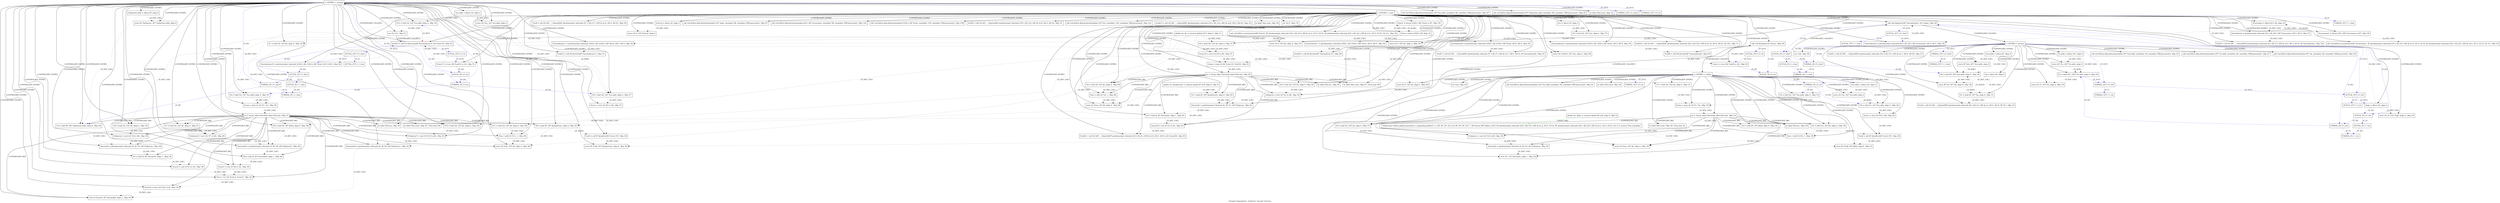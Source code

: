 digraph "Program Dependency  Graph for 'encrypt' function" {
	label="Program Dependency  Graph for 'encrypt' function";

	Node0x7fc42e00bd40 [shape=record,label="{global var: @key = common global i8* null, align 8, !dbg !0}"];
	Node0x7fc42e00bd40 -> Node0x7fc42e010a10[style=dotted,label = "{D_DEF_USE}" ];
	Node0x7fc42e00bd40 -> Node0x7fc42e00e990[style=dotted,label = "{D_DEF_USE}" ];
	Node0x7fc42e00bd40 -> Node0x7fc42e00e520[style=dotted,label = "{D_DEF_USE}" ];
	Node0x7fc42e00bd40 -> Node0x7fc42e00bf80[style=dashed, color="green", label ="{ANNO_VAR}"];
	Node0x7fc42e00bdf0 [shape=record,label="{global var: @i = common global i32 0, align 4, !dbg !11}"];
	Node0x7fc42e00bdf0 -> Node0x7fc42e0148d0[style=dotted,label = "{D_DEF_USE}" ];
	Node0x7fc42e00bdf0 -> Node0x7fc42e014750[style=dotted,label = "{D_DEF_USE}" ];
	Node0x7fc42e00bdf0 -> Node0x7fc42e014260[style=dotted,label = "{D_DEF_USE}" ];
	Node0x7fc42e00bdf0 -> Node0x7fc42e013d90[style=dotted,label = "{D_DEF_USE}" ];
	Node0x7fc42e00bdf0 -> Node0x7fc42e013c30[style=dotted,label = "{D_DEF_USE}" ];
	Node0x7fc42e00bdf0 -> Node0x7fc42e011570[style=dotted,label = "{D_DEF_USE}" ];
	Node0x7fc42e00bdf0 -> Node0x7fc42e011410[style=dotted,label = "{D_DEF_USE}" ];
	Node0x7fc42e00bdf0 -> Node0x7fc42e0110c0[style=dotted,label = "{D_DEF_USE}" ];
	Node0x7fc42e00bdf0 -> Node0x7fc42e010ac0[style=dotted,label = "{D_DEF_USE}" ];
	Node0x7fc42e00bdf0 -> Node0x7fc42e010680[style=dotted,label = "{D_DEF_USE}" ];
	Node0x7fc42e00bdf0 -> Node0x7fc42e0102f0[style=dotted,label = "{D_DEF_USE}" ];
	Node0x7fc42e00bdf0 -> Node0x7fc42e010190[style=dotted,label = "{D_DEF_USE}" ];
	Node0x7fc42e00bdf0 -> Node0x7fc42e00ef30[style=dotted,label = "{D_DEF_USE}" ];
	Node0x7fc42e00bdf0 -> Node0x7fc42e00edd0[style=dotted,label = "{D_DEF_USE}" ];
	Node0x7fc42e00bdf0 -> Node0x7fc42e00ea40[style=dotted,label = "{D_DEF_USE}" ];
	Node0x7fc42e00bdf0 -> Node0x7fc42e00e6b0[style=dotted,label = "{D_DEF_USE}" ];
	Node0x7fc42e00bdf0 -> Node0x7fc42e00c810[style=dotted,label = "{D_DEF_USE}" ];
	Node0x7fc42e00bea0 [shape=record,label="{global var: @ciphertext = common global i8* null, align 8, !dbg !9}"];
	Node0x7fc42e00bea0 -> Node0x7fc42e0141b0[style=dotted,label = "{D_DEF_USE}" ];
	Node0x7fc42e00bea0 -> Node0x7fc42e011010[style=dotted,label = "{D_DEF_USE}" ];
	Node0x7fc42e00bea0 -> Node0x7fc42e0100c0[style=dotted,label = "{D_DEF_USE}" ];
	Node0x7fc42e00bf80 [shape=record,label="{Global Anno: @llvm.global.annotations = appending global [1 x \{ i8*, i8*, i8*, i32 \}] [\{ i8*, i8*, i8*, i32 \} \{ i8* bitcast (i8** @key to i8*), i8* getelementptr inbounds ([10 x i8], [10 x i8]* @.str.2, i32 0, i32 0), i8* getelementptr inbounds ([22 x i8], [22 x i8]* @.str.3, i32 0, i32 0), i32 5 \}], section \"llvm.metadata\"}"];
	Node0x7fc42e00c1c0 [shape=record,label="{\<\<ENTRY\>\> greeter}"];
	Node0x7fc42e00c1c0 -> Node0x7fc42e00c220[label = "{CONTROLDEP_ENTRY}"];
	Node0x7fc42e00c1c0 -> Node0x7fc42e00c2d0[label = "{CONTROLDEP_ENTRY}"];
	Node0x7fc42e00c1c0 -> Node0x7fc42e00c3c0[label = "{CONTROLDEP_ENTRY}"];
	Node0x7fc42e00c1c0 -> Node0x7fc42e00c490[label = "{CONTROLDEP_ENTRY}"];
	Node0x7fc42e00c1c0 -> Node0x7fc42e00c540[label = "{CONTROLDEP_ENTRY}"];
	Node0x7fc42e00c1c0 -> Node0x7fc42e00c5f0[label = "{CONTROLDEP_ENTRY}"];
	Node0x7fc42e00c1c0 -> Node0x7fc42e00c6b0[label = "{CONTROLDEP_ENTRY}"];
	Node0x7fc42e00c1c0 -> Node0x7fc42e00c760[label = "{CONTROLDEP_ENTRY}"];
	Node0x7fc42e00c1c0 -> Node0x7fc42e00c8c0[label = "{CONTROLDEP_ENTRY}"];
	Node0x7fc42e00c1c0 -> Node0x7fc42e00c950[label = "{CONTROLDEP_ENTRY}"];
	Node0x7fc42e00c1c0 -> Node0x7fc42e00ca20[label = "{CONTROLDEP_ENTRY}"];
	Node0x7fc42e00c1c0 -> Node0x7fc42e00cad0[label = "{CONTROLDEP_ENTRY}"];
	Node0x7fc42e00c1c0 -> Node0x7fc42e00cb80[label = "{CONTROLDEP_ENTRY}"];
	Node0x7fc42e00c1c0 -> Node0x7fc42e00cc30[label = "{CONTROLDEP_ENTRY}"];
	Node0x7fc42e00c1c0 -> Node0x7fc42e00cd00[label = "{CONTROLDEP_ENTRY}"];
	Node0x7fc42e00c1c0 -> Node0x7fc42e00cdb0[label = "{CONTROLDEP_ENTRY}"];
	Node0x7fc42e00c1c0 -> Node0x7fc42e00ce80[style=dashed, color="blue", label="{P_IN}"];
	Node0x7fc42e00c1c0 -> Node0x7fc42e00d170[style=dashed, color="blue", label="{P_OUT}"];
	Node0x7fc42e00c1c0 -> Node0x7fc42e00d440[style=dashed, color="blue", label="{P_IN}"];
	Node0x7fc42e00c1c0 -> Node0x7fc42e00d710[style=dashed, color="blue", label="{P_OUT}"];
	Node0x7fc42e00c220 [shape=record,label="{  %str.addr = alloca i8*, align 8}"];
	Node0x7fc42e00c220 -> Node0x7fc42e00c8c0[style=dotted,label = "{D_DEF_USE}" ];
	Node0x7fc42e00c220 -> Node0x7fc42e00c490[style=dotted,label = "{D_DEF_USE}" ];
	Node0x7fc42e00c2d0 [shape=record,label="{  %s.addr = alloca i32*, align 8}"];
	Node0x7fc42e00c2d0 -> Node0x7fc42e00cc30[style=dotted,label = "{D_DEF_USE}" ];
	Node0x7fc42e00c2d0 -> Node0x7fc42e00c5f0[style=dotted,label = "{D_DEF_USE}" ];
	Node0x7fc42e00c3c0 [shape=record,label="{  %p = alloca i8*, align 8}"];
	Node0x7fc42e00c3c0 -> Node0x7fc42e00ca20[style=dotted,label = "{D_DEF_USE}" ];
	Node0x7fc42e00c3c0 -> Node0x7fc42e00c950[style=dotted,label = "{D_DEF_USE}" ];
	Node0x7fc42e00c490 [shape=record,label="{  store i8* %str, i8** %str.addr, align 8}"];
	Node0x7fc42e00c490 -> Node0x7fc42e00c8c0[style=dotted,label = "{D_RAW}" ];
	Node0x7fc42e00c540 [shape=record,label="{  call void @llvm.dbg.declare(metadata i8** %str.addr, metadata !24, metadata !DIExpression()), !dbg !25}"];
	Node0x7fc42e00c5f0 [shape=record,label="{  store i32* %s, i32** %s.addr, align 8}"];
	Node0x7fc42e00c5f0 -> Node0x7fc42e00cc30[style=dotted,label = "{D_RAW}" ];
	Node0x7fc42e00c6b0 [shape=record,label="{  call void @llvm.dbg.declare(metadata i32** %s.addr, metadata !26, metadata !DIExpression()), !dbg !27}"];
	Node0x7fc42e00c760 [shape=record,label="{  call void @llvm.dbg.declare(metadata i8** %p, metadata !28, metadata !DIExpression()), !dbg !29}"];
	Node0x7fc42e00c810 [shape=record,label="{  store i32 0, i32* @i, align 4, !dbg !28}"];
	Node0x7fc42e00c8c0 [shape=record,label="{  %0 = load i8*, i8** %str.addr, align 8, !dbg !30}"];
	Node0x7fc42e00c8c0 -> Node0x7fc42e00c950[style=dotted,label = "{D_DEF_USE}" ];
	Node0x7fc42e00c950 [shape=record,label="{  store i8* %0, i8** %p, align 8, !dbg !29}"];
	Node0x7fc42e00c950 -> Node0x7fc42e00ca20[style=dotted,label = "{D_RAW}" ];
	Node0x7fc42e00ca20 [shape=record,label="{  %1 = load i8*, i8** %p, align 8, !dbg !31}"];
	Node0x7fc42e00ca20 -> Node0x7fc42e00cad0[style=dotted,label = "{D_DEF_USE}" ];
	Node0x7fc42e00ca20 -> Node0x7fc42e00c8c0[style=dotted,label = "{D_ALIAS}" ];
	Node0x7fc42e00cad0 [shape=record,label="{  %call = call i32 (i8*, ...) @printf(i8* getelementptr inbounds ([4 x i8], [4 x i8]* @.str, i64 0, i64 0), i8* %1), !dbg !32}"];
	Node0x7fc42e00cb80 [shape=record,label="{  %call1 = call i32 (i8*, ...) @printf(i8* getelementptr inbounds ([12 x i8], [12 x i8]* @.str.1, i64 0, i64 0)), !dbg !33}"];
	Node0x7fc42e00cc30 [shape=record,label="{  %2 = load i32*, i32** %s.addr, align 8, !dbg !34}"];
	Node0x7fc42e00cc30 -> Node0x7fc42e00d710[style=dashed, color="blue", label="{P_OUT}"];
	Node0x7fc42e00cc30 -> Node0x7fc42e00cd00[style=dotted,label = "{D_DEF_USE}" ];
	Node0x7fc42e00cd00 [shape=record,label="{  store i32 15, i32* %2, align 4, !dbg !35}"];
	Node0x7fc42e00cdb0 [shape=record,label="{  ret void, !dbg !36}"];
	Node0x7fc42e00cdb0 -> Node0x7fc42e0130a0[label = "{CONTROLDEP_CALLRET}"];
	Node0x7fc42e00ce80 [shape=record,label="{FORMAL_IN \| 0 \| char*}"];
	Node0x7fc42e00ce80 -> Node0x7fc42e00c8c0[style=dashed, color="blue", label="{P_IN}"];
	Node0x7fc42e00ce80 -> Node0x7fc42e00cfb0[style=dashed, color="blue", label="{P_F}"];
	Node0x7fc42e00cfb0 [shape=record,label="{FORMAL_IN \| 1 \| char}"];
	Node0x7fc42e00d170 [shape=record,label="{FORMAL_OUT \| 0 \| char*}"];
	Node0x7fc42e00d170 -> Node0x7fc42e00d280[style=dashed, color="blue", label="{P_F}"];
	Node0x7fc42e00d280 [shape=record,label="{FORMAL_OUT \| 1 \| char}"];
	Node0x7fc42e00d440 [shape=record,label="{FORMAL_IN \| 0 \| int*}"];
	Node0x7fc42e00d440 -> Node0x7fc42e00cc30[style=dashed, color="blue", label="{P_IN}"];
	Node0x7fc42e00d440 -> Node0x7fc42e00d550[style=dashed, color="blue", label="{P_F}"];
	Node0x7fc42e00d550 [shape=record,label="{FORMAL_IN \| 1 \| int}"];
	Node0x7fc42e00d710 [shape=record,label="{FORMAL_OUT \| 0 \| int*}"];
	Node0x7fc42e00d710 -> Node0x7fc42e015880[style=dashed, color="blue", label="{P_OUT}"];
	Node0x7fc42e00d710 -> Node0x7fc42e00d820[style=dashed, color="blue", label="{P_F}"];
	Node0x7fc42e00d820 [shape=record,label="{FORMAL_OUT \| 1 \| int}"];
	Node0x7fc42e00ded0 [shape=record,label="{\<\<ENTRY\>\> initkey}"];
	Node0x7fc42e00ded0 -> Node0x7fc42e00df30[label = "{CONTROLDEP_ENTRY}"];
	Node0x7fc42e00ded0 -> Node0x7fc42e00dff0[label = "{CONTROLDEP_ENTRY}"];
	Node0x7fc42e00ded0 -> Node0x7fc42e00e0b0[label = "{CONTROLDEP_ENTRY}"];
	Node0x7fc42e00ded0 -> Node0x7fc42e00e170[label = "{CONTROLDEP_ENTRY}"];
	Node0x7fc42e00ded0 -> Node0x7fc42e00e3b0[label = "{CONTROLDEP_ENTRY}"];
	Node0x7fc42e00ded0 -> Node0x7fc42e00e460[label = "{CONTROLDEP_ENTRY}"];
	Node0x7fc42e00ded0 -> Node0x7fc42e00e520[label = "{CONTROLDEP_ENTRY}"];
	Node0x7fc42e00ded0 -> Node0x7fc42e00c810[label = "{CONTROLDEP_ENTRY}"];
	Node0x7fc42e00ded0 -> Node0x7fc42e00e600[label = "{CONTROLDEP_ENTRY}"];
	Node0x7fc42e00ded0 -> Node0x7fc42e00e6b0[label = "{CONTROLDEP_ENTRY}"];
	Node0x7fc42e00ded0 -> Node0x7fc42e00e760[label = "{CONTROLDEP_ENTRY}"];
	Node0x7fc42e00ded0 -> Node0x7fc42e00e830[label = "{CONTROLDEP_ENTRY}"];
	Node0x7fc42e00ded0 -> Node0x7fc42e00e8e0[label = "{CONTROLDEP_ENTRY}"];
	Node0x7fc42e00ded0 -> Node0x7fc42e00e990[label = "{CONTROLDEP_ENTRY}"];
	Node0x7fc42e00ded0 -> Node0x7fc42e00ea40[label = "{CONTROLDEP_ENTRY}"];
	Node0x7fc42e00ded0 -> Node0x7fc42e00eb30[label = "{CONTROLDEP_ENTRY}"];
	Node0x7fc42e00ded0 -> Node0x7fc42e00ebc0[label = "{CONTROLDEP_ENTRY}"];
	Node0x7fc42e00ded0 -> Node0x7fc42e00ec70[label = "{CONTROLDEP_ENTRY}"];
	Node0x7fc42e00ded0 -> Node0x7fc42e00ed20[label = "{CONTROLDEP_ENTRY}"];
	Node0x7fc42e00ded0 -> Node0x7fc42e00edd0[label = "{CONTROLDEP_ENTRY}"];
	Node0x7fc42e00ded0 -> Node0x7fc42e00ee80[label = "{CONTROLDEP_ENTRY}"];
	Node0x7fc42e00ded0 -> Node0x7fc42e00ef30[label = "{CONTROLDEP_ENTRY}"];
	Node0x7fc42e00ded0 -> Node0x7fc42e00f020[label = "{CONTROLDEP_ENTRY}"];
	Node0x7fc42e00ded0 -> Node0x7fc42e00f0b0[label = "{CONTROLDEP_ENTRY}"];
	Node0x7fc42e00ded0 -> Node0x7fc42e00f180[style=dashed, color="blue", label="{P_IN}"];
	Node0x7fc42e00ded0 -> Node0x7fc42e00f350[style=dashed, color="blue", label="{P_OUT}"];
	Node0x7fc42e00df30 [shape=record,label="{  %sz.addr = alloca i32, align 4}"];
	Node0x7fc42e00df30 -> Node0x7fc42e00e170[style=dotted,label = "{D_DEF_USE}" ];
	Node0x7fc42e00df30 -> Node0x7fc42e00dff0[style=dotted,label = "{D_DEF_USE}" ];
	Node0x7fc42e00df30 -> Node0x7fc42e00e760[style=dotted,label = "{D_DEF_USE}" ];
	Node0x7fc42e00dff0 [shape=record,label="{  store i32 %sz, i32* %sz.addr, align 4}"];
	Node0x7fc42e00dff0 -> Node0x7fc42e00e170[style=dotted,label = "{D_RAW}" ];
	Node0x7fc42e00e0b0 [shape=record,label="{  call void @llvm.dbg.declare(metadata i32* %sz.addr, metadata !40, metadata !DIExpression()), !dbg !41}"];
	Node0x7fc42e00e170 [shape=record,label="{  %0 = load i32, i32* %sz.addr, align 4, !dbg !25}"];
	Node0x7fc42e00e170 -> Node0x7fc42e00e3b0[style=dotted,label = "{D_DEF_USE}" ];
	Node0x7fc42e00e230 [shape=record,label="{  store i32 %sz, i32* %sz.addr, align 4}"];
	Node0x7fc42e00e230 -> Node0x7fc42e00fea0[style=dotted,label = "{D_RAW}" ];
	Node0x7fc42e00e2f0 [shape=record,label="{  call void @llvm.dbg.declare(metadata i32* %sz.addr, metadata !66, metadata !DIExpression()), !dbg !67}"];
	Node0x7fc42e00e3b0 [shape=record,label="{  %conv = sext i32 %0 to i64, !dbg !25}"];
	Node0x7fc42e00e3b0 -> Node0x7fc42e00e460[style=dotted,label = "{D_DEF_USE}" ];
	Node0x7fc42e00e460 [shape=record,label="{  %call = call i8* @malloc(i64 %conv) #5, !dbg !26}"];
	Node0x7fc42e00e460 -> Node0x7fc42e00e520[style=dotted,label = "{D_DEF_USE}" ];
	Node0x7fc42e00e520 [shape=record,label="{  store i8* %call, i8** @key, align 8, !dbg !27}"];
	Node0x7fc42e00e600 [shape=record,label="{  br label %for.cond, !dbg !30}"];
	Node0x7fc42e00e6b0 [shape=record,label="{  %1 = load i32, i32* @i, align 4, !dbg !31}"];
	Node0x7fc42e00e6b0 -> Node0x7fc42e00e830[style=dotted,label = "{D_DEF_USE}" ];
	Node0x7fc42e00e760 [shape=record,label="{  %2 = load i32, i32* %sz.addr, align 4, !dbg !33}"];
	Node0x7fc42e00e760 -> Node0x7fc42e00e830[style=dotted,label = "{D_DEF_USE}" ];
	Node0x7fc42e00e830 [shape=record,label="{  %cmp = icmp ult i32 %1, %2, !dbg !34}"];
	Node0x7fc42e00e830 -> Node0x7fc42e00e8e0[style=dotted,label = "{D_DEF_USE}" ];
	Node0x7fc42e00e8e0 [shape=record,label="{  br i1 %cmp, label %for.body, label %for.end, !dbg !35}"];
	Node0x7fc42e00e8e0 -> Node0x7fc42e00e990[label = "{CONTROLDEP_BR}"];
	Node0x7fc42e00e8e0 -> Node0x7fc42e00ea40[label = "{CONTROLDEP_BR}"];
	Node0x7fc42e00e8e0 -> Node0x7fc42e00eb30[label = "{CONTROLDEP_BR}"];
	Node0x7fc42e00e8e0 -> Node0x7fc42e00ebc0[label = "{CONTROLDEP_BR}"];
	Node0x7fc42e00e8e0 -> Node0x7fc42e00ec70[label = "{CONTROLDEP_BR}"];
	Node0x7fc42e00e8e0 -> Node0x7fc42e00ed20[label = "{CONTROLDEP_BR}"];
	Node0x7fc42e00e8e0 -> Node0x7fc42e00edd0[label = "{CONTROLDEP_BR}"];
	Node0x7fc42e00e8e0 -> Node0x7fc42e00ee80[label = "{CONTROLDEP_BR}"];
	Node0x7fc42e00e8e0 -> Node0x7fc42e00ef30[label = "{CONTROLDEP_BR}"];
	Node0x7fc42e00e8e0 -> Node0x7fc42e00f020[label = "{CONTROLDEP_BR}"];
	Node0x7fc42e00e990 [shape=record,label="{  %3 = load i8*, i8** @key, align 8, !dbg !36}"];
	Node0x7fc42e00e990 -> Node0x7fc42e00ebc0[style=dotted,label = "{D_DEF_USE}" ];
	Node0x7fc42e00e990 -> Node0x7fc42e00e460[style=dotted,label = "{D_ALIAS}" ];
	Node0x7fc42e00ea40 [shape=record,label="{  %4 = load i32, i32* @i, align 4, !dbg !37}"];
	Node0x7fc42e00ea40 -> Node0x7fc42e00eb30[style=dotted,label = "{D_DEF_USE}" ];
	Node0x7fc42e00eb30 [shape=record,label="{  %idxprom = zext i32 %4 to i64, !dbg !36}"];
	Node0x7fc42e00eb30 -> Node0x7fc42e00ebc0[style=dotted,label = "{D_DEF_USE}" ];
	Node0x7fc42e00ebc0 [shape=record,label="{  %arrayidx = getelementptr inbounds i8, i8* %3, i64 %idxprom, !dbg !36}"];
	Node0x7fc42e00ebc0 -> Node0x7fc42e00ec70[style=dotted,label = "{D_DEF_USE}" ];
	Node0x7fc42e00ec70 [shape=record,label="{  store i8 1, i8* %arrayidx, align 1, !dbg !38}"];
	Node0x7fc42e00ed20 [shape=record,label="{  br label %for.inc, !dbg !36}"];
	Node0x7fc42e00edd0 [shape=record,label="{  %5 = load i32, i32* @i, align 4, !dbg !39}"];
	Node0x7fc42e00edd0 -> Node0x7fc42e00ee80[style=dotted,label = "{D_DEF_USE}" ];
	Node0x7fc42e00ee80 [shape=record,label="{  %inc = add i32 %5, 1, !dbg !39}"];
	Node0x7fc42e00ee80 -> Node0x7fc42e00ef30[style=dotted,label = "{D_DEF_USE}" ];
	Node0x7fc42e00ef30 [shape=record,label="{  store i32 %inc, i32* @i, align 4, !dbg !39}"];
	Node0x7fc42e00f020 [shape=record,label="{  br label %for.cond, !dbg !40, !llvm.loop !41}"];
	Node0x7fc42e00f0b0 [shape=record,label="{  ret void, !dbg !43}"];
	Node0x7fc42e00f0b0 -> Node0x7fc42e013590[label = "{CONTROLDEP_CALLRET}"];
	Node0x7fc42e00f180 [shape=record,label="{FORMAL_IN \| 0 \| int}"];
	Node0x7fc42e00f180 -> Node0x7fc42e00e760[style=dashed, color="blue", label="{P_IN}"];
	Node0x7fc42e00f180 -> Node0x7fc42e00e170[style=dashed, color="blue", label="{P_IN}"];
	Node0x7fc42e00f350 [shape=record,label="{FORMAL_OUT \| 0 \| int}"];
	Node0x7fc42e00f860 [shape=record,label="{\<\<ENTRY\>\> encrypt}"];
	Node0x7fc42e00f860 -> Node0x7fc42e00f8c0[label = "{CONTROLDEP_ENTRY}"];
	Node0x7fc42e00f860 -> Node0x7fc42e00f970[label = "{CONTROLDEP_ENTRY}"];
	Node0x7fc42e00f860 -> Node0x7fc42e00fa30[label = "{CONTROLDEP_ENTRY}"];
	Node0x7fc42e00f860 -> Node0x7fc42e00fae0[label = "{CONTROLDEP_ENTRY}"];
	Node0x7fc42e00f860 -> Node0x7fc42e00e230[label = "{CONTROLDEP_ENTRY}"];
	Node0x7fc42e00f860 -> Node0x7fc42e00e2f0[label = "{CONTROLDEP_ENTRY}"];
	Node0x7fc42e00f860 -> Node0x7fc42e00fea0[label = "{CONTROLDEP_ENTRY}"];
	Node0x7fc42e00f860 -> Node0x7fc42e00ff50[label = "{CONTROLDEP_ENTRY}"];
	Node0x7fc42e00f860 -> Node0x7fc42e010000[label = "{CONTROLDEP_ENTRY}"];
	Node0x7fc42e00f860 -> Node0x7fc42e0100c0[label = "{CONTROLDEP_ENTRY}"];
	Node0x7fc42e00f860 -> Node0x7fc42e010190[label = "{CONTROLDEP_ENTRY}"];
	Node0x7fc42e00f860 -> Node0x7fc42e010240[label = "{CONTROLDEP_ENTRY}"];
	Node0x7fc42e00f860 -> Node0x7fc42e0102f0[label = "{CONTROLDEP_ENTRY}"];
	Node0x7fc42e00f860 -> Node0x7fc42e0103a0[label = "{CONTROLDEP_ENTRY}"];
	Node0x7fc42e00f860 -> Node0x7fc42e010470[label = "{CONTROLDEP_ENTRY}"];
	Node0x7fc42e00f860 -> Node0x7fc42e010520[label = "{CONTROLDEP_ENTRY}"];
	Node0x7fc42e00f860 -> Node0x7fc42e0105d0[label = "{CONTROLDEP_ENTRY}"];
	Node0x7fc42e00f860 -> Node0x7fc42e010680[label = "{CONTROLDEP_ENTRY}"];
	Node0x7fc42e00f860 -> Node0x7fc42e010770[label = "{CONTROLDEP_ENTRY}"];
	Node0x7fc42e00f860 -> Node0x7fc42e010800[label = "{CONTROLDEP_ENTRY}"];
	Node0x7fc42e00f860 -> Node0x7fc42e0108b0[label = "{CONTROLDEP_ENTRY}"];
	Node0x7fc42e00f860 -> Node0x7fc42e010960[label = "{CONTROLDEP_ENTRY}"];
	Node0x7fc42e00f860 -> Node0x7fc42e010a10[label = "{CONTROLDEP_ENTRY}"];
	Node0x7fc42e00f860 -> Node0x7fc42e010ac0[label = "{CONTROLDEP_ENTRY}"];
	Node0x7fc42e00f860 -> Node0x7fc42e010b70[label = "{CONTROLDEP_ENTRY}"];
	Node0x7fc42e00f860 -> Node0x7fc42e010c20[label = "{CONTROLDEP_ENTRY}"];
	Node0x7fc42e00f860 -> Node0x7fc42e010cd0[label = "{CONTROLDEP_ENTRY}"];
	Node0x7fc42e00f860 -> Node0x7fc42e010e00[label = "{CONTROLDEP_ENTRY}"];
	Node0x7fc42e00f860 -> Node0x7fc42e010eb0[label = "{CONTROLDEP_ENTRY}"];
	Node0x7fc42e00f860 -> Node0x7fc42e010f60[label = "{CONTROLDEP_ENTRY}"];
	Node0x7fc42e00f860 -> Node0x7fc42e011010[label = "{CONTROLDEP_ENTRY}"];
	Node0x7fc42e00f860 -> Node0x7fc42e0110c0[label = "{CONTROLDEP_ENTRY}"];
	Node0x7fc42e00f860 -> Node0x7fc42e011170[label = "{CONTROLDEP_ENTRY}"];
	Node0x7fc42e00f860 -> Node0x7fc42e011220[label = "{CONTROLDEP_ENTRY}"];
	Node0x7fc42e00f860 -> Node0x7fc42e0112d0[label = "{CONTROLDEP_ENTRY}"];
	Node0x7fc42e00f860 -> Node0x7fc42e011380[label = "{CONTROLDEP_ENTRY}"];
	Node0x7fc42e00f860 -> Node0x7fc42e011410[label = "{CONTROLDEP_ENTRY}"];
	Node0x7fc42e00f860 -> Node0x7fc42e0114c0[label = "{CONTROLDEP_ENTRY}"];
	Node0x7fc42e00f860 -> Node0x7fc42e011570[label = "{CONTROLDEP_ENTRY}"];
	Node0x7fc42e00f860 -> Node0x7fc42e011620[label = "{CONTROLDEP_ENTRY}"];
	Node0x7fc42e00f860 -> Node0x7fc42e0116d0[label = "{CONTROLDEP_ENTRY}"];
	Node0x7fc42e00f860 -> Node0x7fc42e011780[label = "{CONTROLDEP_ENTRY}"];
	Node0x7fc42e00f860 -> Node0x7fc42e011850[style=dashed, color="blue", label="{P_IN}"];
	Node0x7fc42e00f860 -> Node0x7fc42e011b50[style=dashed, color="blue", label="{P_OUT}"];
	Node0x7fc42e00f860 -> Node0x7fc42e011e20[style=dashed, color="blue", label="{P_IN}"];
	Node0x7fc42e00f860 -> Node0x7fc42e012040[style=dashed, color="blue", label="{P_OUT}"];
	Node0x7fc42e00f8c0 [shape=record,label="{  %plaintext.addr = alloca i8*, align 8}"];
	Node0x7fc42e00f8c0 -> Node0x7fc42e0105d0[style=dotted,label = "{D_DEF_USE}" ];
	Node0x7fc42e00f8c0 -> Node0x7fc42e00fa30[style=dotted,label = "{D_DEF_USE}" ];
	Node0x7fc42e00f970 [shape=record,label="{  %sz.addr = alloca i32, align 4}"];
	Node0x7fc42e00f970 -> Node0x7fc42e0116d0[style=dotted,label = "{D_DEF_USE}" ];
	Node0x7fc42e00f970 -> Node0x7fc42e0103a0[style=dotted,label = "{D_DEF_USE}" ];
	Node0x7fc42e00f970 -> Node0x7fc42e00fea0[style=dotted,label = "{D_DEF_USE}" ];
	Node0x7fc42e00f970 -> Node0x7fc42e00e230[style=dotted,label = "{D_DEF_USE}" ];
	Node0x7fc42e00fa30 [shape=record,label="{  store i8* %plaintext, i8** %plaintext.addr, align 8}"];
	Node0x7fc42e00fae0 [shape=record,label="{  call void @llvm.dbg.declare(metadata i8** %plaintext.addr, metadata !64, metadata !DIExpression()), !dbg !65}"];
	Node0x7fc42e00fbb0 [shape=record,label="{  %text2 = bitcast [1024 x i8]* %text to i8*, !dbg !30}"];
	Node0x7fc42e00fbb0 -> Node0x7fc42e00fc60[style=dotted,label = "{D_DEF_USE}" ];
	Node0x7fc42e00fbb0 -> Node0x7fc42e0128e0[style=dotted,label = "{D_ALIAS}" ];
	Node0x7fc42e00fc60 [shape=record,label="{  call void @llvm.var.annotation(i8* %text2, i8* getelementptr inbounds ([10 x i8], [10 x i8]* @.str.2, i32 0, i32 0), i8* getelementptr inbounds ([22 x i8], [22 x i8]* @.str.3, i32 0, i32 0), i32 31), !dbg !30}"];
	Node0x7fc42e00fd10 [shape=record,label="{  %call = call i32 (i8*, ...) @printf(i8* getelementptr inbounds ([17 x i8], [17 x i8]* @.str.4, i64 0, i64 0)), !dbg !36}"];
	Node0x7fc42e00fde0 [shape=record,label="{  %arraydecay = getelementptr inbounds [20 x i8], [20 x i8]* %username, i64 0, i64 0, !dbg !37}"];
	Node0x7fc42e00fde0 -> Node0x7fc42e012f40[style=dotted,label = "{D_DEF_USE}" ];
	Node0x7fc42e00fea0 [shape=record,label="{  %0 = load i32, i32* %sz.addr, align 4, !dbg !27}"];
	Node0x7fc42e00fea0 -> Node0x7fc42e00ff50[style=dotted,label = "{D_DEF_USE}" ];
	Node0x7fc42e00ff50 [shape=record,label="{  %conv = sext i32 %0 to i64, !dbg !27}"];
	Node0x7fc42e00ff50 -> Node0x7fc42e010000[style=dotted,label = "{D_DEF_USE}" ];
	Node0x7fc42e010000 [shape=record,label="{  %call = call i8* @malloc(i64 %conv) #5, !dbg !28}"];
	Node0x7fc42e010000 -> Node0x7fc42e0100c0[style=dotted,label = "{D_DEF_USE}" ];
	Node0x7fc42e0100c0 [shape=record,label="{  store i8* %call, i8** @ciphertext, align 8, !dbg !29}"];
	Node0x7fc42e010190 [shape=record,label="{  store i32 0, i32* @i, align 4, !dbg !30}"];
	Node0x7fc42e010240 [shape=record,label="{  br label %for.cond, !dbg !32}"];
	Node0x7fc42e0102f0 [shape=record,label="{  %1 = load i32, i32* @i, align 4, !dbg !33}"];
	Node0x7fc42e0102f0 -> Node0x7fc42e010470[style=dotted,label = "{D_DEF_USE}" ];
	Node0x7fc42e0103a0 [shape=record,label="{  %2 = load i32, i32* %sz.addr, align 4, !dbg !35}"];
	Node0x7fc42e0103a0 -> Node0x7fc42e010470[style=dotted,label = "{D_DEF_USE}" ];
	Node0x7fc42e010470 [shape=record,label="{  %cmp = icmp ult i32 %1, %2, !dbg !36}"];
	Node0x7fc42e010470 -> Node0x7fc42e010520[style=dotted,label = "{D_DEF_USE}" ];
	Node0x7fc42e010520 [shape=record,label="{  br i1 %cmp, label %for.body, label %for.end, !dbg !37}"];
	Node0x7fc42e010520 -> Node0x7fc42e0105d0[label = "{CONTROLDEP_BR}"];
	Node0x7fc42e010520 -> Node0x7fc42e010680[label = "{CONTROLDEP_BR}"];
	Node0x7fc42e010520 -> Node0x7fc42e010770[label = "{CONTROLDEP_BR}"];
	Node0x7fc42e010520 -> Node0x7fc42e010800[label = "{CONTROLDEP_BR}"];
	Node0x7fc42e010520 -> Node0x7fc42e0108b0[label = "{CONTROLDEP_BR}"];
	Node0x7fc42e010520 -> Node0x7fc42e010960[label = "{CONTROLDEP_BR}"];
	Node0x7fc42e010520 -> Node0x7fc42e010a10[label = "{CONTROLDEP_BR}"];
	Node0x7fc42e010520 -> Node0x7fc42e010ac0[label = "{CONTROLDEP_BR}"];
	Node0x7fc42e010520 -> Node0x7fc42e010b70[label = "{CONTROLDEP_BR}"];
	Node0x7fc42e010520 -> Node0x7fc42e010c20[label = "{CONTROLDEP_BR}"];
	Node0x7fc42e010520 -> Node0x7fc42e010cd0[label = "{CONTROLDEP_BR}"];
	Node0x7fc42e010520 -> Node0x7fc42e010e00[label = "{CONTROLDEP_BR}"];
	Node0x7fc42e010520 -> Node0x7fc42e010eb0[label = "{CONTROLDEP_BR}"];
	Node0x7fc42e010520 -> Node0x7fc42e010f60[label = "{CONTROLDEP_BR}"];
	Node0x7fc42e010520 -> Node0x7fc42e011010[label = "{CONTROLDEP_BR}"];
	Node0x7fc42e010520 -> Node0x7fc42e0110c0[label = "{CONTROLDEP_BR}"];
	Node0x7fc42e010520 -> Node0x7fc42e011170[label = "{CONTROLDEP_BR}"];
	Node0x7fc42e010520 -> Node0x7fc42e011220[label = "{CONTROLDEP_BR}"];
	Node0x7fc42e010520 -> Node0x7fc42e0112d0[label = "{CONTROLDEP_BR}"];
	Node0x7fc42e010520 -> Node0x7fc42e011380[label = "{CONTROLDEP_BR}"];
	Node0x7fc42e010520 -> Node0x7fc42e011410[label = "{CONTROLDEP_BR}"];
	Node0x7fc42e010520 -> Node0x7fc42e0114c0[label = "{CONTROLDEP_BR}"];
	Node0x7fc42e010520 -> Node0x7fc42e011570[label = "{CONTROLDEP_BR}"];
	Node0x7fc42e010520 -> Node0x7fc42e011620[label = "{CONTROLDEP_BR}"];
	Node0x7fc42e0105d0 [shape=record,label="{  %3 = load i8*, i8** %plaintext.addr, align 8, !dbg !38}"];
	Node0x7fc42e0105d0 -> Node0x7fc42e010800[style=dotted,label = "{D_DEF_USE}" ];
	Node0x7fc42e010680 [shape=record,label="{  %4 = load i32, i32* @i, align 4, !dbg !39}"];
	Node0x7fc42e010680 -> Node0x7fc42e010770[style=dotted,label = "{D_DEF_USE}" ];
	Node0x7fc42e010770 [shape=record,label="{  %idxprom = zext i32 %4 to i64, !dbg !38}"];
	Node0x7fc42e010770 -> Node0x7fc42e010800[style=dotted,label = "{D_DEF_USE}" ];
	Node0x7fc42e010800 [shape=record,label="{  %arrayidx = getelementptr inbounds i8, i8* %3, i64 %idxprom, !dbg !38}"];
	Node0x7fc42e010800 -> Node0x7fc42e0108b0[style=dotted,label = "{D_DEF_USE}" ];
	Node0x7fc42e0108b0 [shape=record,label="{  %5 = load i8, i8* %arrayidx, align 1, !dbg !38}"];
	Node0x7fc42e0108b0 -> Node0x7fc42e010960[style=dotted,label = "{D_DEF_USE}" ];
	Node0x7fc42e010960 [shape=record,label="{  %conv2 = sext i8 %5 to i32, !dbg !38}"];
	Node0x7fc42e010960 -> Node0x7fc42e010eb0[style=dotted,label = "{D_DEF_USE}" ];
	Node0x7fc42e010a10 [shape=record,label="{  %6 = load i8*, i8** @key, align 8, !dbg !40}"];
	Node0x7fc42e010a10 -> Node0x7fc42e010c20[style=dotted,label = "{D_DEF_USE}" ];
	Node0x7fc42e010ac0 [shape=record,label="{  %7 = load i32, i32* @i, align 4, !dbg !41}"];
	Node0x7fc42e010ac0 -> Node0x7fc42e010b70[style=dotted,label = "{D_DEF_USE}" ];
	Node0x7fc42e010b70 [shape=record,label="{  %idxprom3 = zext i32 %7 to i64, !dbg !40}"];
	Node0x7fc42e010b70 -> Node0x7fc42e010c20[style=dotted,label = "{D_DEF_USE}" ];
	Node0x7fc42e010c20 [shape=record,label="{  %arrayidx4 = getelementptr inbounds i8, i8* %6, i64 %idxprom3, !dbg !40}"];
	Node0x7fc42e010c20 -> Node0x7fc42e010cd0[style=dotted,label = "{D_DEF_USE}" ];
	Node0x7fc42e010cd0 [shape=record,label="{  %8 = load i8, i8* %arrayidx4, align 1, !dbg !40}"];
	Node0x7fc42e010cd0 -> Node0x7fc42e010e00[style=dotted,label = "{D_DEF_USE}" ];
	Node0x7fc42e010e00 [shape=record,label="{  %conv5 = sext i8 %8 to i32, !dbg !40}"];
	Node0x7fc42e010e00 -> Node0x7fc42e010eb0[style=dotted,label = "{D_DEF_USE}" ];
	Node0x7fc42e010eb0 [shape=record,label="{  %xor = xor i32 %conv2, %conv5, !dbg !42}"];
	Node0x7fc42e010eb0 -> Node0x7fc42e010f60[style=dotted,label = "{D_DEF_USE}" ];
	Node0x7fc42e010f60 [shape=record,label="{  %conv6 = trunc i32 %xor to i8, !dbg !38}"];
	Node0x7fc42e010f60 -> Node0x7fc42e0112d0[style=dotted,label = "{D_DEF_USE}" ];
	Node0x7fc42e011010 [shape=record,label="{  %9 = load i8*, i8** @ciphertext, align 8, !dbg !43}"];
	Node0x7fc42e011010 -> Node0x7fc42e011220[style=dotted,label = "{D_DEF_USE}" ];
	Node0x7fc42e011010 -> Node0x7fc42e010000[style=dotted,label = "{D_ALIAS}" ];
	Node0x7fc42e0110c0 [shape=record,label="{  %10 = load i32, i32* @i, align 4, !dbg !44}"];
	Node0x7fc42e0110c0 -> Node0x7fc42e011170[style=dotted,label = "{D_DEF_USE}" ];
	Node0x7fc42e011170 [shape=record,label="{  %idxprom7 = zext i32 %10 to i64, !dbg !43}"];
	Node0x7fc42e011170 -> Node0x7fc42e011220[style=dotted,label = "{D_DEF_USE}" ];
	Node0x7fc42e011220 [shape=record,label="{  %arrayidx8 = getelementptr inbounds i8, i8* %9, i64 %idxprom7, !dbg !43}"];
	Node0x7fc42e011220 -> Node0x7fc42e0112d0[style=dotted,label = "{D_DEF_USE}" ];
	Node0x7fc42e0112d0 [shape=record,label="{  store i8 %conv6, i8* %arrayidx8, align 1, !dbg !45}"];
	Node0x7fc42e011380 [shape=record,label="{  br label %for.inc, !dbg !43}"];
	Node0x7fc42e011410 [shape=record,label="{  %11 = load i32, i32* @i, align 4, !dbg !46}"];
	Node0x7fc42e011410 -> Node0x7fc42e0114c0[style=dotted,label = "{D_DEF_USE}" ];
	Node0x7fc42e0114c0 [shape=record,label="{  %inc = add i32 %11, 1, !dbg !46}"];
	Node0x7fc42e0114c0 -> Node0x7fc42e011570[style=dotted,label = "{D_DEF_USE}" ];
	Node0x7fc42e011570 [shape=record,label="{  store i32 %inc, i32* @i, align 4, !dbg !46}"];
	Node0x7fc42e011620 [shape=record,label="{  br label %for.cond, !dbg !47, !llvm.loop !48}"];
	Node0x7fc42e0116d0 [shape=record,label="{  %12 = load i32, i32* %sz.addr, align 4, !dbg !50}"];
	Node0x7fc42e0116d0 -> Node0x7fc42e013a30[style=dashed, color="red", label ="{D_RET}"];
	Node0x7fc42e0116d0 -> Node0x7fc42e011780[style=dotted,label = "{D_DEF_USE}" ];
	Node0x7fc42e011780 [shape=record,label="{  ret i32 %12, !dbg !51}"];
	Node0x7fc42e011780 -> Node0x7fc42e013a30[label = "{CONTROLDEP_CALLRET}"];
	Node0x7fc42e011850 [shape=record,label="{FORMAL_IN \| 0 \| char*}"];
	Node0x7fc42e011850 -> Node0x7fc42e0105d0[style=dashed, color="blue", label="{P_IN}"];
	Node0x7fc42e011850 -> Node0x7fc42e011990[style=dashed, color="blue", label="{P_F}"];
	Node0x7fc42e011990 [shape=record,label="{FORMAL_IN \| 1 \| char}"];
	Node0x7fc42e011b50 [shape=record,label="{FORMAL_OUT \| 0 \| char*}"];
	Node0x7fc42e011b50 -> Node0x7fc42e011c60[style=dashed, color="blue", label="{P_F}"];
	Node0x7fc42e011c60 [shape=record,label="{FORMAL_OUT \| 1 \| char}"];
	Node0x7fc42e011e20 [shape=record,label="{FORMAL_IN \| 0 \| int}"];
	Node0x7fc42e011e20 -> Node0x7fc42e0116d0[style=dashed, color="blue", label="{P_IN}"];
	Node0x7fc42e011e20 -> Node0x7fc42e0103a0[style=dashed, color="blue", label="{P_IN}"];
	Node0x7fc42e011e20 -> Node0x7fc42e00fea0[style=dashed, color="blue", label="{P_IN}"];
	Node0x7fc42e012040 [shape=record,label="{FORMAL_OUT \| 0 \| int}"];
	Node0x7fc42e012650 [shape=record,label="{\<\<ENTRY\>\> main}"];
	Node0x7fc42e012650 -> Node0x7fc42e0126b0[label = "{CONTROLDEP_ENTRY}"];
	Node0x7fc42e012650 -> Node0x7fc42e012760[label = "{CONTROLDEP_ENTRY}"];
	Node0x7fc42e012650 -> Node0x7fc42e012810[label = "{CONTROLDEP_ENTRY}"];
	Node0x7fc42e012650 -> Node0x7fc42e0128e0[label = "{CONTROLDEP_ENTRY}"];
	Node0x7fc42e012650 -> Node0x7fc42e012990[label = "{CONTROLDEP_ENTRY}"];
	Node0x7fc42e012650 -> Node0x7fc42e012a80[label = "{CONTROLDEP_ENTRY}"];
	Node0x7fc42e012650 -> Node0x7fc42e012b10[label = "{CONTROLDEP_ENTRY}"];
	Node0x7fc42e012650 -> Node0x7fc42e012bc0[label = "{CONTROLDEP_ENTRY}"];
	Node0x7fc42e012650 -> Node0x7fc42e012c80[label = "{CONTROLDEP_ENTRY}"];
	Node0x7fc42e012650 -> Node0x7fc42e012d30[label = "{CONTROLDEP_ENTRY}"];
	Node0x7fc42e012650 -> Node0x7fc42e012de0[label = "{CONTROLDEP_ENTRY}"];
	Node0x7fc42e012650 -> Node0x7fc42e012e90[label = "{CONTROLDEP_ENTRY}"];
	Node0x7fc42e012650 -> Node0x7fc42e00fbb0[label = "{CONTROLDEP_ENTRY}"];
	Node0x7fc42e012650 -> Node0x7fc42e00fc60[label = "{CONTROLDEP_ENTRY}"];
	Node0x7fc42e012650 -> Node0x7fc42e00fd10[label = "{CONTROLDEP_ENTRY}"];
	Node0x7fc42e012650 -> Node0x7fc42e00fde0[label = "{CONTROLDEP_ENTRY}"];
	Node0x7fc42e012650 -> Node0x7fc42e012f40[label = "{CONTROLDEP_ENTRY}"];
	Node0x7fc42e012650 -> Node0x7fc42e012ff0[label = "{CONTROLDEP_ENTRY}"];
	Node0x7fc42e012650 -> Node0x7fc42e0130a0[label = "{CONTROLDEP_ENTRY}"];
	Node0x7fc42e012650 -> Node0x7fc42e013190[label = "{CONTROLDEP_ENTRY}"];
	Node0x7fc42e012650 -> Node0x7fc42e013220[label = "{CONTROLDEP_ENTRY}"];
	Node0x7fc42e012650 -> Node0x7fc42e0132d0[label = "{CONTROLDEP_ENTRY}"];
	Node0x7fc42e012650 -> Node0x7fc42e013380[label = "{CONTROLDEP_ENTRY}"];
	Node0x7fc42e012650 -> Node0x7fc42e013430[label = "{CONTROLDEP_ENTRY}"];
	Node0x7fc42e012650 -> Node0x7fc42e0134e0[label = "{CONTROLDEP_ENTRY}"];
	Node0x7fc42e012650 -> Node0x7fc42e013590[label = "{CONTROLDEP_ENTRY}"];
	Node0x7fc42e012650 -> Node0x7fc42e0136c0[label = "{CONTROLDEP_ENTRY}"];
	Node0x7fc42e012650 -> Node0x7fc42e013770[label = "{CONTROLDEP_ENTRY}"];
	Node0x7fc42e012650 -> Node0x7fc42e013820[label = "{CONTROLDEP_ENTRY}"];
	Node0x7fc42e012650 -> Node0x7fc42e0138d0[label = "{CONTROLDEP_ENTRY}"];
	Node0x7fc42e012650 -> Node0x7fc42e013980[label = "{CONTROLDEP_ENTRY}"];
	Node0x7fc42e012650 -> Node0x7fc42e013a30[label = "{CONTROLDEP_ENTRY}"];
	Node0x7fc42e012650 -> Node0x7fc42e013ae0[label = "{CONTROLDEP_ENTRY}"];
	Node0x7fc42e012650 -> Node0x7fc42e013b80[label = "{CONTROLDEP_ENTRY}"];
	Node0x7fc42e012650 -> Node0x7fc42e013c30[label = "{CONTROLDEP_ENTRY}"];
	Node0x7fc42e012650 -> Node0x7fc42e013ce0[label = "{CONTROLDEP_ENTRY}"];
	Node0x7fc42e012650 -> Node0x7fc42e013d90[label = "{CONTROLDEP_ENTRY}"];
	Node0x7fc42e012650 -> Node0x7fc42e013e40[label = "{CONTROLDEP_ENTRY}"];
	Node0x7fc42e012650 -> Node0x7fc42e013ef0[label = "{CONTROLDEP_ENTRY}"];
	Node0x7fc42e012650 -> Node0x7fc42e013fa0[label = "{CONTROLDEP_ENTRY}"];
	Node0x7fc42e012650 -> Node0x7fc42e014050[label = "{CONTROLDEP_ENTRY}"];
	Node0x7fc42e012650 -> Node0x7fc42e014100[label = "{CONTROLDEP_ENTRY}"];
	Node0x7fc42e012650 -> Node0x7fc42e0141b0[label = "{CONTROLDEP_ENTRY}"];
	Node0x7fc42e012650 -> Node0x7fc42e014260[label = "{CONTROLDEP_ENTRY}"];
	Node0x7fc42e012650 -> Node0x7fc42e014330[label = "{CONTROLDEP_ENTRY}"];
	Node0x7fc42e012650 -> Node0x7fc42e0143e0[label = "{CONTROLDEP_ENTRY}"];
	Node0x7fc42e012650 -> Node0x7fc42e014490[label = "{CONTROLDEP_ENTRY}"];
	Node0x7fc42e012650 -> Node0x7fc42e014540[label = "{CONTROLDEP_ENTRY}"];
	Node0x7fc42e012650 -> Node0x7fc42e0145f0[label = "{CONTROLDEP_ENTRY}"];
	Node0x7fc42e012650 -> Node0x7fc42e0146a0[label = "{CONTROLDEP_ENTRY}"];
	Node0x7fc42e012650 -> Node0x7fc42e014750[label = "{CONTROLDEP_ENTRY}"];
	Node0x7fc42e012650 -> Node0x7fc42e014840[label = "{CONTROLDEP_ENTRY}"];
	Node0x7fc42e012650 -> Node0x7fc42e0148d0[label = "{CONTROLDEP_ENTRY}"];
	Node0x7fc42e012650 -> Node0x7fc42e0149c0[label = "{CONTROLDEP_ENTRY}"];
	Node0x7fc42e012650 -> Node0x7fc42e014a50[label = "{CONTROLDEP_ENTRY}"];
	Node0x7fc42e012650 -> Node0x7fc42e014b00[label = "{CONTROLDEP_ENTRY}"];
	Node0x7fc42e012650 -> Node0x7fc42e014bb0[label = "{CONTROLDEP_ENTRY}"];
	Node0x7fc42e0126b0 [shape=record,label="{  %retval = alloca i32, align 4}"];
	Node0x7fc42e0126b0 -> Node0x7fc42e012a80[style=dotted,label = "{D_DEF_USE}" ];
	Node0x7fc42e012760 [shape=record,label="{  %age = alloca i32, align 4}"];
	Node0x7fc42e012760 -> Node0x7fc42e0155b0[style=dashed, color="blue", label="{P_IN}"];
	Node0x7fc42e012760 -> Node0x7fc42e0130a0[style=dotted,label = "{D_DEF_USE}" ];
	Node0x7fc42e012760 -> Node0x7fc42e012bc0[style=dotted,label = "{D_DEF_USE}" ];
	Node0x7fc42e012810 [shape=record,label="{  %username = alloca [20 x i8], align 16}"];
	Node0x7fc42e012810 -> Node0x7fc42e012ff0[style=dotted,label = "{D_DEF_USE}" ];
	Node0x7fc42e012810 -> Node0x7fc42e00fde0[style=dotted,label = "{D_DEF_USE}" ];
	Node0x7fc42e012810 -> Node0x7fc42e012d30[style=dotted,label = "{D_DEF_USE}" ];
	Node0x7fc42e0128e0 [shape=record,label="{  %text = alloca [1024 x i8], align 16}"];
	Node0x7fc42e0128e0 -> Node0x7fc42e013ef0[style=dotted,label = "{D_DEF_USE}" ];
	Node0x7fc42e0128e0 -> Node0x7fc42e013820[style=dotted,label = "{D_DEF_USE}" ];
	Node0x7fc42e0128e0 -> Node0x7fc42e013770[style=dotted,label = "{D_DEF_USE}" ];
	Node0x7fc42e0128e0 -> Node0x7fc42e013380[style=dotted,label = "{D_DEF_USE}" ];
	Node0x7fc42e0128e0 -> Node0x7fc42e013220[style=dotted,label = "{D_DEF_USE}" ];
	Node0x7fc42e0128e0 -> Node0x7fc42e00fbb0[style=dotted,label = "{D_DEF_USE}" ];
	Node0x7fc42e012990 [shape=record,label="{  %sz = alloca i32, align 4}"];
	Node0x7fc42e012990 -> Node0x7fc42e014a50[style=dotted,label = "{D_DEF_USE}" ];
	Node0x7fc42e012990 -> Node0x7fc42e013ae0[style=dotted,label = "{D_DEF_USE}" ];
	Node0x7fc42e012a80 [shape=record,label="{  store i32 0, i32* %retval, align 4}"];
	Node0x7fc42e012b10 [shape=record,label="{  call void @llvm.dbg.declare(metadata i32* %age, metadata !96, metadata !DIExpression()), !dbg !97}"];
	Node0x7fc42e012bc0 [shape=record,label="{  store i32 10, i32* %age, align 4, !dbg !24}"];
	Node0x7fc42e012c80 [shape=record,label="{  call void @llvm.dbg.declare(metadata [20 x i8]* %username, metadata !98, metadata !DIExpression()), !dbg !102}"];
	Node0x7fc42e012d30 [shape=record,label="{  %username1 = bitcast [20 x i8]* %username to i8*, !dbg !30}"];
	Node0x7fc42e012d30 -> Node0x7fc42e012de0[style=dotted,label = "{D_DEF_USE}" ];
	Node0x7fc42e012d30 -> Node0x7fc42e012810[style=dotted,label = "{D_ALIAS}" ];
	Node0x7fc42e012de0 [shape=record,label="{  call void @llvm.var.annotation(i8* %username1, i8* getelementptr inbounds ([10 x i8], [10 x i8]* @.str.2, i32 0, i32 0), i8* getelementptr inbounds ([22 x i8], [22 x i8]* @.str.3, i32 0, i32 0), i32 31), !dbg !30}"];
	Node0x7fc42e012e90 [shape=record,label="{  call void @llvm.dbg.declare(metadata [1024 x i8]* %text, metadata !104, metadata !DIExpression()), !dbg !108}"];
	Node0x7fc42e012f40 [shape=record,label="{  %call3 = call i32 (i8*, ...) @scanf(i8* getelementptr inbounds ([5 x i8], [5 x i8]* @.str.5, i64 0, i64 0), i8* %arraydecay), !dbg !38}"];
	Node0x7fc42e012ff0 [shape=record,label="{  %arraydecay4 = getelementptr inbounds [20 x i8], [20 x i8]* %username, i64 0, i64 0, !dbg !39}"];
	Node0x7fc42e012ff0 -> Node0x7fc42e015000[style=dashed, color="blue", label="{P_IN}"];
	Node0x7fc42e012ff0 -> Node0x7fc42e0130a0[style=dotted,label = "{D_DEF_USE}" ];
	Node0x7fc42e0130a0 [shape=record,label="{  call void @greeter(i8* %arraydecay4, i32* %age), !dbg !40}"];
	Node0x7fc42e0130a0 -> Node0x7fc42e00c1c0[label = "{CONTROLDEP_CALLINV}"];
	Node0x7fc42e0130a0 -> Node0x7fc42e015000[style=dashed, color="blue", label="{P_IN}"];
	Node0x7fc42e0130a0 -> Node0x7fc42e0152e0[style=dashed, color="blue", label="{P_OUT}"];
	Node0x7fc42e0130a0 -> Node0x7fc42e0155b0[style=dashed, color="blue", label="{P_IN}"];
	Node0x7fc42e0130a0 -> Node0x7fc42e015880[style=dashed, color="blue", label="{P_OUT}"];
	Node0x7fc42e013190 [shape=record,label="{  %call5 = call i32 (i8*, ...) @printf(i8* getelementptr inbounds ([18 x i8], [18 x i8]* @.str.6, i64 0, i64 0)), !dbg !41}"];
	Node0x7fc42e013220 [shape=record,label="{  %arraydecay6 = getelementptr inbounds [1024 x i8], [1024 x i8]* %text, i64 0, i64 0, !dbg !42}"];
	Node0x7fc42e013220 -> Node0x7fc42e0132d0[style=dotted,label = "{D_DEF_USE}" ];
	Node0x7fc42e0132d0 [shape=record,label="{  %call7 = call i32 (i8*, ...) @scanf(i8* getelementptr inbounds ([7 x i8], [7 x i8]* @.str.7, i64 0, i64 0), i8* %arraydecay6), !dbg !43}"];
	Node0x7fc42e013380 [shape=record,label="{  %arraydecay8 = getelementptr inbounds [1024 x i8], [1024 x i8]* %text, i64 0, i64 0, !dbg !44}"];
	Node0x7fc42e013380 -> Node0x7fc42e013430[style=dotted,label = "{D_DEF_USE}" ];
	Node0x7fc42e013430 [shape=record,label="{  %call9 = call i64 @strlen(i8* %arraydecay8), !dbg !45}"];
	Node0x7fc42e013430 -> Node0x7fc42e0134e0[style=dotted,label = "{D_DEF_USE}" ];
	Node0x7fc42e0134e0 [shape=record,label="{  %conv = trunc i64 %call9 to i32, !dbg !45}"];
	Node0x7fc42e0134e0 -> Node0x7fc42e015e50[style=dashed, color="blue", label="{P_IN}"];
	Node0x7fc42e0134e0 -> Node0x7fc42e013590[style=dotted,label = "{D_DEF_USE}" ];
	Node0x7fc42e013590 [shape=record,label="{  call void @initkey(i32 %conv), !dbg !46}"];
	Node0x7fc42e013590 -> Node0x7fc42e00ded0[label = "{CONTROLDEP_CALLINV}"];
	Node0x7fc42e013590 -> Node0x7fc42e015e50[style=dashed, color="blue", label="{P_IN}"];
	Node0x7fc42e013590 -> Node0x7fc42e015fc0[style=dashed, color="blue", label="{P_OUT}"];
	Node0x7fc42e0136c0 [shape=record,label="{  call void @llvm.dbg.declare(metadata i32* %sz, metadata !120, metadata !DIExpression()), !dbg !121}"];
	Node0x7fc42e013770 [shape=record,label="{  %arraydecay10 = getelementptr inbounds [1024 x i8], [1024 x i8]* %text, i64 0, i64 0, !dbg !49}"];
	Node0x7fc42e013770 -> Node0x7fc42e016410[style=dashed, color="blue", label="{P_IN}"];
	Node0x7fc42e013770 -> Node0x7fc42e013a30[style=dotted,label = "{D_DEF_USE}" ];
	Node0x7fc42e013820 [shape=record,label="{  %arraydecay11 = getelementptr inbounds [1024 x i8], [1024 x i8]* %text, i64 0, i64 0, !dbg !50}"];
	Node0x7fc42e013820 -> Node0x7fc42e0138d0[style=dotted,label = "{D_DEF_USE}" ];
	Node0x7fc42e0138d0 [shape=record,label="{  %call12 = call i64 @strlen(i8* %arraydecay11), !dbg !51}"];
	Node0x7fc42e0138d0 -> Node0x7fc42e013980[style=dotted,label = "{D_DEF_USE}" ];
	Node0x7fc42e013980 [shape=record,label="{  %conv13 = trunc i64 %call12 to i32, !dbg !51}"];
	Node0x7fc42e013980 -> Node0x7fc42e0169c0[style=dashed, color="blue", label="{P_IN}"];
	Node0x7fc42e013980 -> Node0x7fc42e013a30[style=dotted,label = "{D_DEF_USE}" ];
	Node0x7fc42e013a30 [shape=record,label="{  %call14 = call i32 @encrypt(i8* %arraydecay10, i32 %conv13), !dbg !52}"];
	Node0x7fc42e013a30 -> Node0x7fc42e0166f0[style=dashed, color="blue", label="{P_OUT}"];
	Node0x7fc42e013a30 -> Node0x7fc42e0169c0[style=dashed, color="blue", label="{P_IN}"];
	Node0x7fc42e013a30 -> Node0x7fc42e016b20[style=dashed, color="blue", label="{P_OUT}"];
	Node0x7fc42e013a30 -> Node0x7fc42e016410[style=dashed, color="blue", label="{P_IN}"];
	Node0x7fc42e013a30 -> Node0x7fc42e00f860[label = "{CONTROLDEP_CALLINV}"];
	Node0x7fc42e013a30 -> Node0x7fc42e013ae0[style=dotted,label = "{D_DEF_USE}" ];
	Node0x7fc42e013ae0 [shape=record,label="{  store i32 %call14, i32* %sz, align 4, !dbg !48}"];
	Node0x7fc42e013b80 [shape=record,label="{  %call15 = call i32 (i8*, ...) @printf(i8* getelementptr inbounds ([14 x i8], [14 x i8]* @.str.8, i64 0, i64 0)), !dbg !53}"];
	Node0x7fc42e013c30 [shape=record,label="{  store i32 0, i32* @i, align 4, !dbg !54}"];
	Node0x7fc42e013ce0 [shape=record,label="{  br label %for.cond, !dbg !56}"];
	Node0x7fc42e013d90 [shape=record,label="{  %0 = load i32, i32* @i, align 4, !dbg !57}"];
	Node0x7fc42e013d90 -> Node0x7fc42e013e40[style=dotted,label = "{D_DEF_USE}" ];
	Node0x7fc42e013e40 [shape=record,label="{  %conv16 = zext i32 %0 to i64, !dbg !57}"];
	Node0x7fc42e013e40 -> Node0x7fc42e014050[style=dotted,label = "{D_DEF_USE}" ];
	Node0x7fc42e013ef0 [shape=record,label="{  %arraydecay17 = getelementptr inbounds [1024 x i8], [1024 x i8]* %text, i64 0, i64 0, !dbg !59}"];
	Node0x7fc42e013ef0 -> Node0x7fc42e013fa0[style=dotted,label = "{D_DEF_USE}" ];
	Node0x7fc42e013fa0 [shape=record,label="{  %call18 = call i64 @strlen(i8* %arraydecay17), !dbg !60}"];
	Node0x7fc42e013fa0 -> Node0x7fc42e014050[style=dotted,label = "{D_DEF_USE}" ];
	Node0x7fc42e014050 [shape=record,label="{  %cmp = icmp ult i64 %conv16, %call18, !dbg !61}"];
	Node0x7fc42e014050 -> Node0x7fc42e014100[style=dotted,label = "{D_DEF_USE}" ];
	Node0x7fc42e014100 [shape=record,label="{  br i1 %cmp, label %for.body, label %for.end, !dbg !62}"];
	Node0x7fc42e014100 -> Node0x7fc42e0141b0[label = "{CONTROLDEP_BR}"];
	Node0x7fc42e014100 -> Node0x7fc42e014260[label = "{CONTROLDEP_BR}"];
	Node0x7fc42e014100 -> Node0x7fc42e014330[label = "{CONTROLDEP_BR}"];
	Node0x7fc42e014100 -> Node0x7fc42e0143e0[label = "{CONTROLDEP_BR}"];
	Node0x7fc42e014100 -> Node0x7fc42e014490[label = "{CONTROLDEP_BR}"];
	Node0x7fc42e014100 -> Node0x7fc42e014540[label = "{CONTROLDEP_BR}"];
	Node0x7fc42e014100 -> Node0x7fc42e0145f0[label = "{CONTROLDEP_BR}"];
	Node0x7fc42e014100 -> Node0x7fc42e0146a0[label = "{CONTROLDEP_BR}"];
	Node0x7fc42e014100 -> Node0x7fc42e014750[label = "{CONTROLDEP_BR}"];
	Node0x7fc42e014100 -> Node0x7fc42e014840[label = "{CONTROLDEP_BR}"];
	Node0x7fc42e014100 -> Node0x7fc42e0148d0[label = "{CONTROLDEP_BR}"];
	Node0x7fc42e014100 -> Node0x7fc42e0149c0[label = "{CONTROLDEP_BR}"];
	Node0x7fc42e0141b0 [shape=record,label="{  %1 = load i8*, i8** @ciphertext, align 8, !dbg !63}"];
	Node0x7fc42e0141b0 -> Node0x7fc42e0143e0[style=dotted,label = "{D_DEF_USE}" ];
	Node0x7fc42e014260 [shape=record,label="{  %2 = load i32, i32* @i, align 4, !dbg !64}"];
	Node0x7fc42e014260 -> Node0x7fc42e014330[style=dotted,label = "{D_DEF_USE}" ];
	Node0x7fc42e014330 [shape=record,label="{  %idxprom = zext i32 %2 to i64, !dbg !63}"];
	Node0x7fc42e014330 -> Node0x7fc42e0143e0[style=dotted,label = "{D_DEF_USE}" ];
	Node0x7fc42e0143e0 [shape=record,label="{  %arrayidx = getelementptr inbounds i8, i8* %1, i64 %idxprom, !dbg !63}"];
	Node0x7fc42e0143e0 -> Node0x7fc42e014490[style=dotted,label = "{D_DEF_USE}" ];
	Node0x7fc42e014490 [shape=record,label="{  %3 = load i8, i8* %arrayidx, align 1, !dbg !63}"];
	Node0x7fc42e014490 -> Node0x7fc42e014540[style=dotted,label = "{D_DEF_USE}" ];
	Node0x7fc42e014540 [shape=record,label="{  %conv20 = sext i8 %3 to i32, !dbg !63}"];
	Node0x7fc42e014540 -> Node0x7fc42e0145f0[style=dotted,label = "{D_DEF_USE}" ];
	Node0x7fc42e0145f0 [shape=record,label="{  %call21 = call i32 (i8*, ...) @printf(i8* getelementptr inbounds ([4 x i8], [4 x i8]* @.str.9, i64 0, i64 0), i32 %conv20), !dbg !65}"];
	Node0x7fc42e0146a0 [shape=record,label="{  br label %for.inc, !dbg !65}"];
	Node0x7fc42e014750 [shape=record,label="{  %4 = load i32, i32* @i, align 4, !dbg !66}"];
	Node0x7fc42e014750 -> Node0x7fc42e014840[style=dotted,label = "{D_DEF_USE}" ];
	Node0x7fc42e014840 [shape=record,label="{  %inc = add i32 %4, 1, !dbg !66}"];
	Node0x7fc42e014840 -> Node0x7fc42e0148d0[style=dotted,label = "{D_DEF_USE}" ];
	Node0x7fc42e0148d0 [shape=record,label="{  store i32 %inc, i32* @i, align 4, !dbg !66}"];
	Node0x7fc42e0149c0 [shape=record,label="{  br label %for.cond, !dbg !67, !llvm.loop !68}"];
	Node0x7fc42e014a50 [shape=record,label="{  %5 = load i32, i32* %sz, align 4, !dbg !70}"];
	Node0x7fc42e014a50 -> Node0x7fc42e014b00[style=dotted,label = "{D_DEF_USE}" ];
	Node0x7fc42e014b00 [shape=record,label="{  %call22 = call i32 (i8*, ...) @printf(i8* getelementptr inbounds ([22 x i8], [22 x i8]* @.str.10, i64 0, i64 0), i32 %5), !dbg !71}"];
	Node0x7fc42e014bb0 [shape=record,label="{  ret i32 0, !dbg !72}"];
	Node0x7fc42e015000 [shape=record,label="{ACTUAL_IN \| 0 \| char*}"];
	Node0x7fc42e015000 -> Node0x7fc42e00ce80[style=dashed, color="blue", label="{P_IN}"];
	Node0x7fc42e015000 -> Node0x7fc42e015120[style=dashed, color="blue", label="{P_F}"];
	Node0x7fc42e015120 [shape=record,label="{ACTUAL_IN \| 1 \| char}"];
	Node0x7fc42e015120 -> Node0x7fc42e00cfb0[style=dashed, color="blue", label="{P_IN}"];
	Node0x7fc42e0152e0 [shape=record,label="{ACTUAL_OUT \| 0 \| char*}"];
	Node0x7fc42e0152e0 -> Node0x7fc42e012ff0[style=dashed, color="blue", label="{P_OUT}"];
	Node0x7fc42e0152e0 -> Node0x7fc42e0153f0[style=dashed, color="blue", label="{P_F}"];
	Node0x7fc42e0153f0 [shape=record,label="{ACTUAL_OUT \| 1 \| char}"];
	Node0x7fc42e0155b0 [shape=record,label="{ACTUAL_IN \| 0 \| int*}"];
	Node0x7fc42e0155b0 -> Node0x7fc42e00d440[style=dashed, color="blue", label="{P_IN}"];
	Node0x7fc42e0155b0 -> Node0x7fc42e0156c0[style=dashed, color="blue", label="{P_F}"];
	Node0x7fc42e0156c0 [shape=record,label="{ACTUAL_IN \| 1 \| int}"];
	Node0x7fc42e0156c0 -> Node0x7fc42e00d550[style=dashed, color="blue", label="{P_IN}"];
	Node0x7fc42e015880 [shape=record,label="{ACTUAL_OUT \| 0 \| int*}"];
	Node0x7fc42e015880 -> Node0x7fc42e012760[style=dashed, color="blue", label="{P_OUT}"];
	Node0x7fc42e015880 -> Node0x7fc42e015990[style=dashed, color="blue", label="{P_F}"];
	Node0x7fc42e015990 [shape=record,label="{ACTUAL_OUT \| 1 \| int}"];
	Node0x7fc42e015e50 [shape=record,label="{ACTUAL_IN \| 0 \| int}"];
	Node0x7fc42e015e50 -> Node0x7fc42e00f180[style=dashed, color="blue", label="{P_IN}"];
	Node0x7fc42e015fc0 [shape=record,label="{ACTUAL_OUT \| 0 \| int}"];
	Node0x7fc42e015fc0 -> Node0x7fc42e0134e0[style=dashed, color="blue", label="{P_OUT}"];
	Node0x7fc42e016410 [shape=record,label="{ACTUAL_IN \| 0 \| char*}"];
	Node0x7fc42e016410 -> Node0x7fc42e011850[style=dashed, color="blue", label="{P_IN}"];
	Node0x7fc42e016410 -> Node0x7fc42e016530[style=dashed, color="blue", label="{P_F}"];
	Node0x7fc42e016530 [shape=record,label="{ACTUAL_IN \| 1 \| char}"];
	Node0x7fc42e016530 -> Node0x7fc42e011990[style=dashed, color="blue", label="{P_IN}"];
	Node0x7fc42e0166f0 [shape=record,label="{ACTUAL_OUT \| 0 \| char*}"];
	Node0x7fc42e0166f0 -> Node0x7fc42e013770[style=dashed, color="blue", label="{P_OUT}"];
	Node0x7fc42e0166f0 -> Node0x7fc42e016800[style=dashed, color="blue", label="{P_F}"];
	Node0x7fc42e016800 [shape=record,label="{ACTUAL_OUT \| 1 \| char}"];
	Node0x7fc42e0169c0 [shape=record,label="{ACTUAL_IN \| 0 \| int}"];
	Node0x7fc42e0169c0 -> Node0x7fc42e011e20[style=dashed, color="blue", label="{P_IN}"];
	Node0x7fc42e016b20 [shape=record,label="{ACTUAL_OUT \| 0 \| int}"];
	Node0x7fc42e016b20 -> Node0x7fc42e013980[style=dashed, color="blue", label="{P_OUT}"];
}
